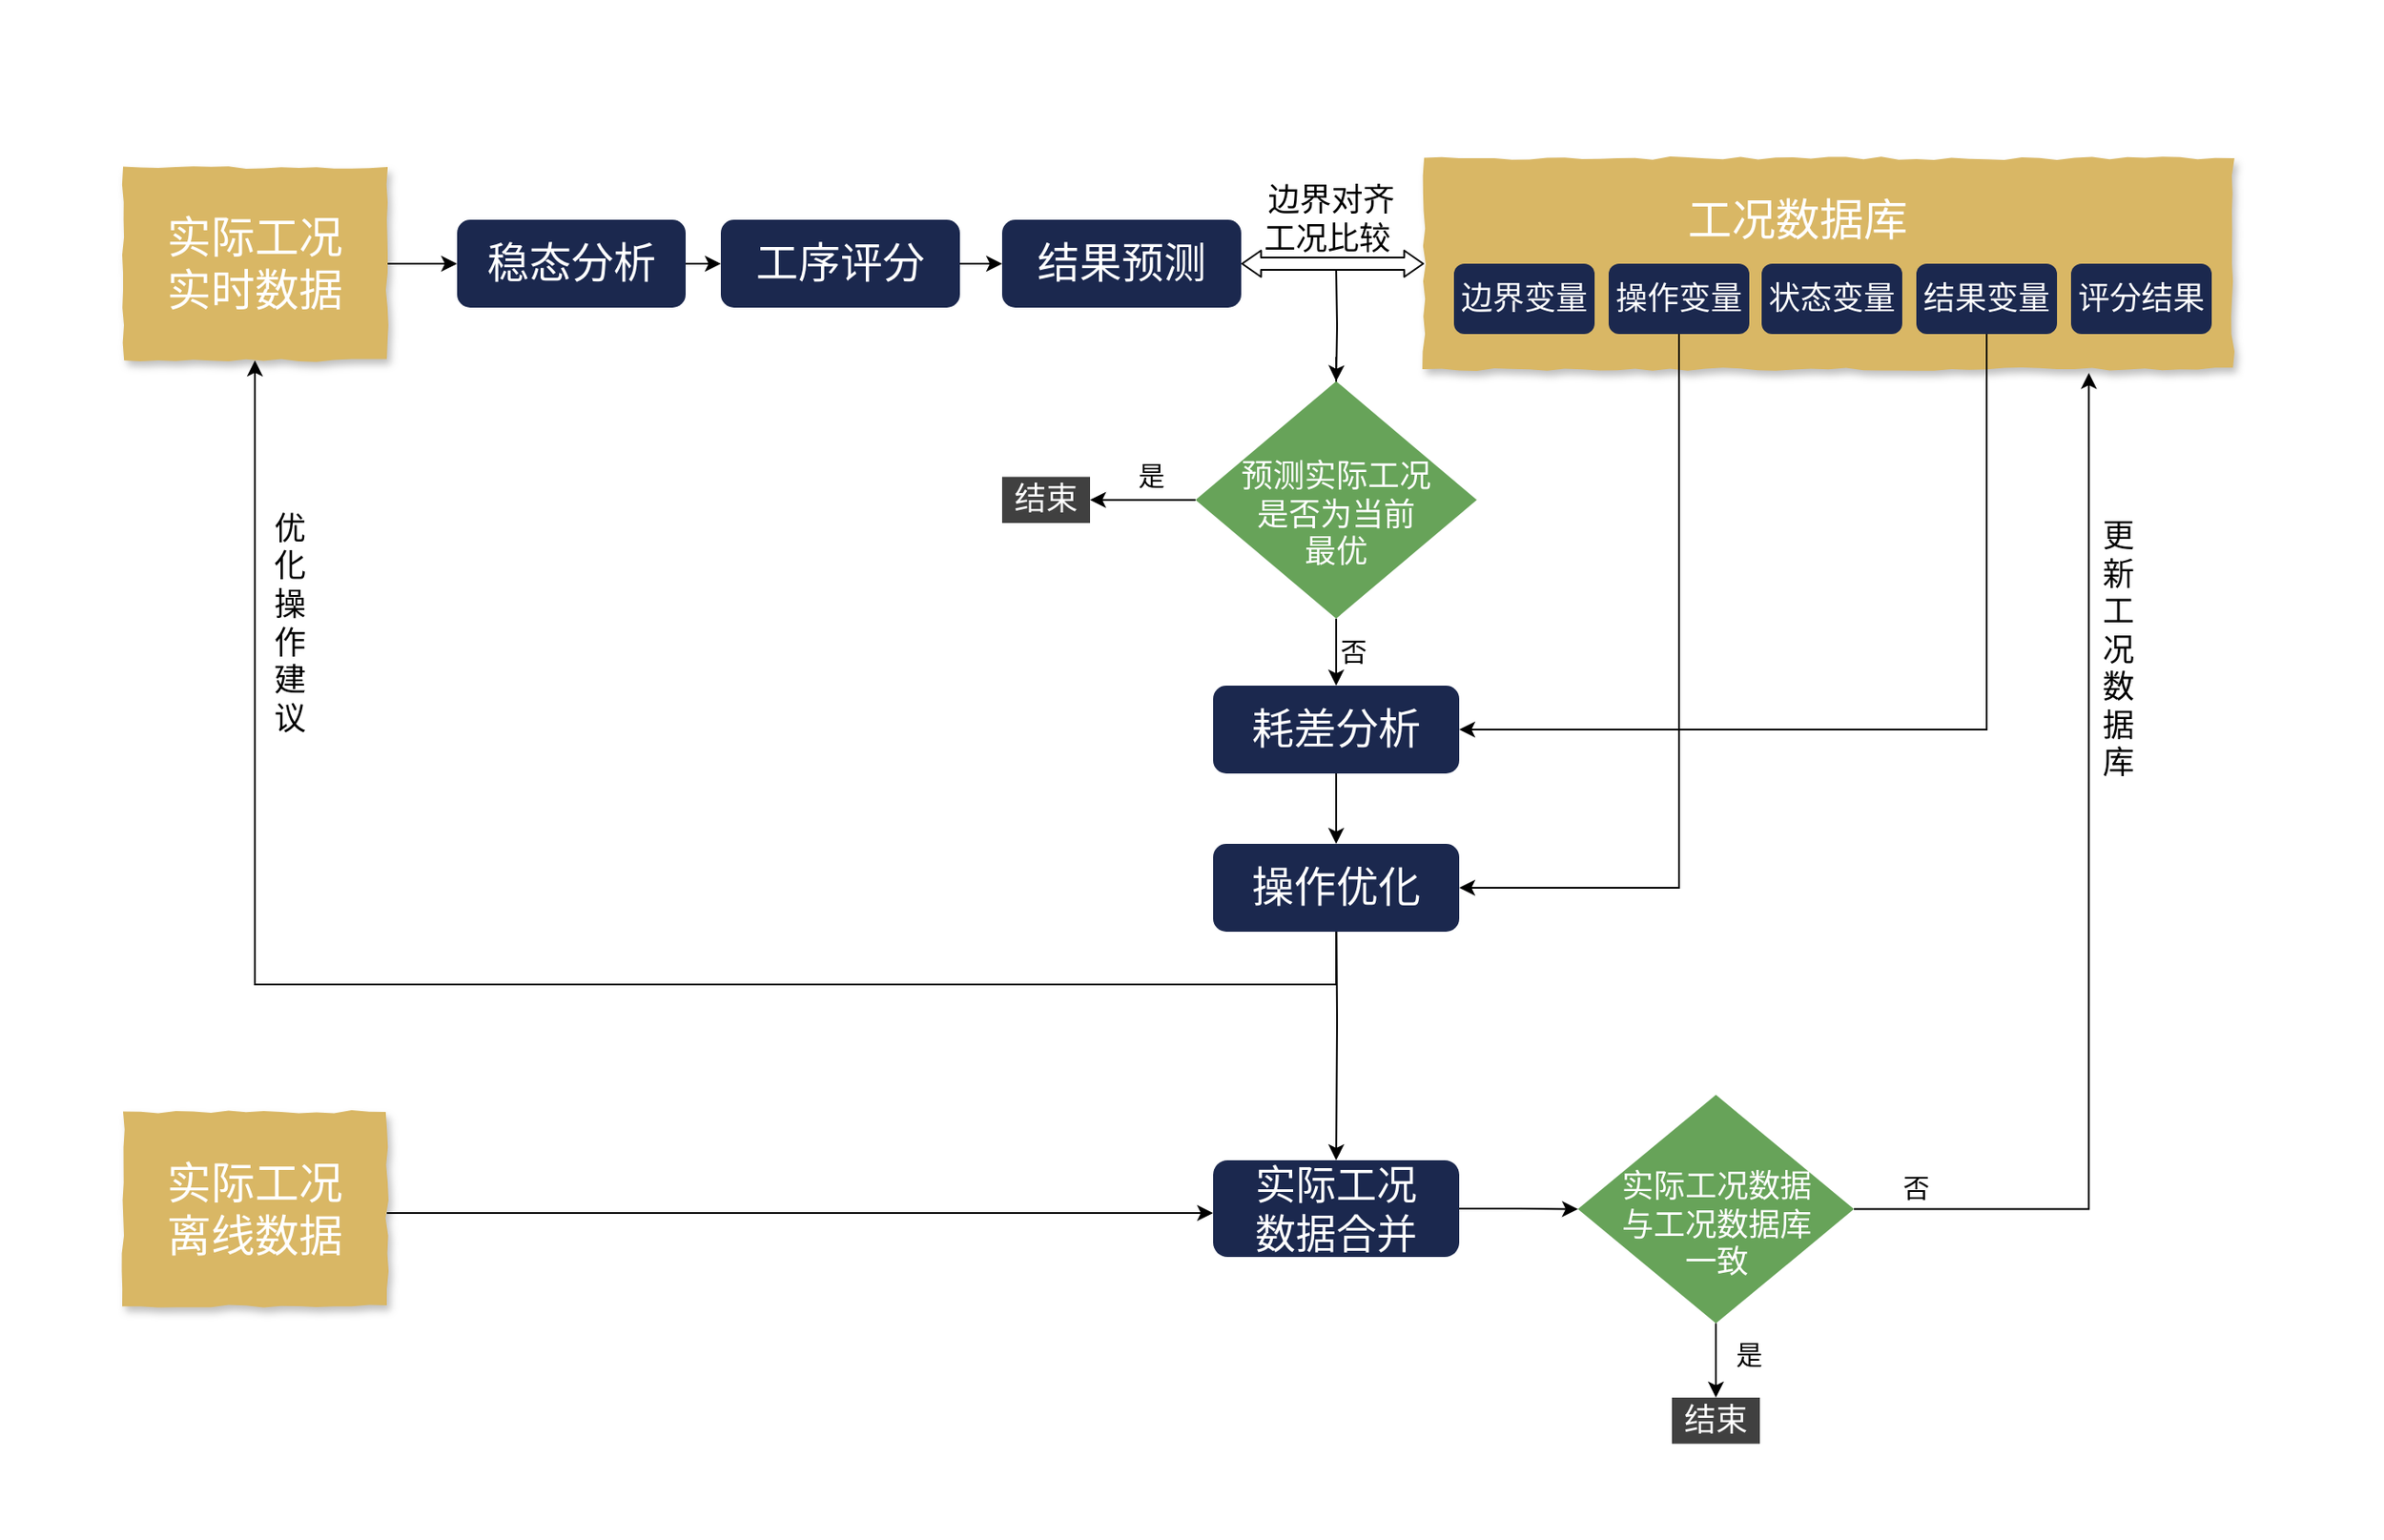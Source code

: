 <mxfile version="13.0.3" type="device"><diagram id="C5RBs43oDa-KdzZeNtuy" name="Page-1"><mxGraphModel dx="2395" dy="904" grid="1" gridSize="10" guides="1" tooltips="1" connect="1" arrows="1" fold="1" page="1" pageScale="1" pageWidth="827" pageHeight="1169" math="0" shadow="0" extFonts="Kaiti^https://fonts.googleapis.com/css?family=Kaiti"><root><mxCell id="WIyWlLk6GJQsqaUBKTNV-0"/><mxCell id="WIyWlLk6GJQsqaUBKTNV-1" parent="WIyWlLk6GJQsqaUBKTNV-0"/><mxCell id="TQ1zJnq8kyIjXABRO3Ba-93" value="" style="rounded=0;whiteSpace=wrap;html=1;shadow=0;comic=0;fontFamily=Kaiti;strokeColor=none;" parent="WIyWlLk6GJQsqaUBKTNV-1" vertex="1"><mxGeometry x="-80" y="160" width="1355" height="875" as="geometry"/></mxCell><mxCell id="TQ1zJnq8kyIjXABRO3Ba-40" value="" style="rounded=0;whiteSpace=wrap;html=1;shadow=1;comic=1;strokeColor=none;fillColor=#D9B765;fontColor=#FFFFFF;fontFamily=Kaiti;" parent="WIyWlLk6GJQsqaUBKTNV-1" vertex="1"><mxGeometry x="730" y="250" width="460" height="120" as="geometry"/></mxCell><mxCell id="uzmehoACA-GViYxj4MPH-24" style="edgeStyle=orthogonalEdgeStyle;rounded=0;orthogonalLoop=1;jettySize=auto;html=1;exitX=1;exitY=0.5;exitDx=0;exitDy=0;entryX=0;entryY=0.5;entryDx=0;entryDy=0;fontFamily=Kaiti;" edge="1" parent="WIyWlLk6GJQsqaUBKTNV-1" source="TQ1zJnq8kyIjXABRO3Ba-1" target="TQ1zJnq8kyIjXABRO3Ba-3"><mxGeometry relative="1" as="geometry"/></mxCell><mxCell id="TQ1zJnq8kyIjXABRO3Ba-1" value="&lt;font color=&quot;#ffffff&quot; style=&quot;font-size: 24px&quot;&gt;稳态分析&lt;/font&gt;" style="rounded=1;whiteSpace=wrap;html=1;fontSize=12;glass=0;strokeWidth=1;shadow=0;fillColor=#1B284E;strokeColor=none;fontFamily=Kaiti;" parent="WIyWlLk6GJQsqaUBKTNV-1" vertex="1"><mxGeometry x="180" y="285" width="130" height="50" as="geometry"/></mxCell><mxCell id="uzmehoACA-GViYxj4MPH-22" style="edgeStyle=orthogonalEdgeStyle;rounded=0;orthogonalLoop=1;jettySize=auto;html=1;exitX=1;exitY=0.5;exitDx=0;exitDy=0;fontFamily=Kaiti;entryX=0;entryY=0.5;entryDx=0;entryDy=0;" edge="1" parent="WIyWlLk6GJQsqaUBKTNV-1" source="TQ1zJnq8kyIjXABRO3Ba-3"><mxGeometry relative="1" as="geometry"><mxPoint x="490" y="310" as="targetPoint"/></mxGeometry></mxCell><mxCell id="TQ1zJnq8kyIjXABRO3Ba-3" value="&lt;font color=&quot;#ffffff&quot; style=&quot;font-size: 24px&quot;&gt;工序评分&lt;/font&gt;" style="rounded=1;whiteSpace=wrap;html=1;fontSize=12;glass=0;strokeWidth=1;shadow=0;fillColor=#1B284E;strokeColor=none;fontFamily=Kaiti;" parent="WIyWlLk6GJQsqaUBKTNV-1" vertex="1"><mxGeometry x="330" y="285" width="136" height="50" as="geometry"/></mxCell><mxCell id="TQ1zJnq8kyIjXABRO3Ba-7" value="&lt;font color=&quot;#ffffff&quot; style=&quot;font-size: 18px&quot;&gt;边界变量&lt;/font&gt;" style="rounded=1;whiteSpace=wrap;html=1;fontSize=12;glass=0;strokeWidth=1;shadow=0;strokeColor=none;fillColor=#1B284E;fontFamily=Kaiti;" parent="WIyWlLk6GJQsqaUBKTNV-1" vertex="1"><mxGeometry x="747" y="310" width="80" height="40" as="geometry"/></mxCell><mxCell id="TQ1zJnq8kyIjXABRO3Ba-8" value="&lt;font color=&quot;#ffffff&quot; style=&quot;font-size: 18px&quot;&gt;操作变量&lt;/font&gt;" style="rounded=1;whiteSpace=wrap;html=1;fontSize=12;glass=0;strokeWidth=1;shadow=0;fillColor=#1B284E;strokeColor=none;fontFamily=Kaiti;" parent="WIyWlLk6GJQsqaUBKTNV-1" vertex="1"><mxGeometry x="835" y="310" width="80" height="40" as="geometry"/></mxCell><mxCell id="uzmehoACA-GViYxj4MPH-16" style="edgeStyle=orthogonalEdgeStyle;rounded=0;orthogonalLoop=1;jettySize=auto;html=1;exitX=0.5;exitY=1;exitDx=0;exitDy=0;fontFamily=Kaiti;entryX=1;entryY=0.5;entryDx=0;entryDy=0;" edge="1" parent="WIyWlLk6GJQsqaUBKTNV-1" source="uzmehoACA-GViYxj4MPH-25" target="TQ1zJnq8kyIjXABRO3Ba-36"><mxGeometry relative="1" as="geometry"/></mxCell><mxCell id="TQ1zJnq8kyIjXABRO3Ba-9" value="&lt;font color=&quot;#ffffff&quot; style=&quot;font-size: 18px&quot;&gt;状态变量&lt;/font&gt;" style="rounded=1;whiteSpace=wrap;html=1;fontSize=12;glass=0;strokeWidth=1;shadow=0;fillColor=#1B284E;strokeColor=none;fontFamily=Kaiti;" parent="WIyWlLk6GJQsqaUBKTNV-1" vertex="1"><mxGeometry x="922" y="310" width="80" height="40" as="geometry"/></mxCell><mxCell id="TQ1zJnq8kyIjXABRO3Ba-10" value="&lt;font color=&quot;#ffffff&quot; style=&quot;font-size: 18px&quot;&gt;评分结果&lt;/font&gt;" style="rounded=1;whiteSpace=wrap;html=1;fontSize=12;glass=0;strokeWidth=1;shadow=0;fillColor=#1B284E;strokeColor=none;fontFamily=Kaiti;" parent="WIyWlLk6GJQsqaUBKTNV-1" vertex="1"><mxGeometry x="1098" y="310" width="80" height="40" as="geometry"/></mxCell><mxCell id="TQ1zJnq8kyIjXABRO3Ba-11" value="" style="shape=flexArrow;endArrow=classic;startArrow=classic;html=1;startWidth=7;startSize=3.26;endWidth=7;endSize=3.26;width=7;fontFamily=Kaiti;exitX=1;exitY=0.5;exitDx=0;exitDy=0;" parent="WIyWlLk6GJQsqaUBKTNV-1" edge="1" source="uzmehoACA-GViYxj4MPH-27"><mxGeometry width="50" height="50" relative="1" as="geometry"><mxPoint x="630" y="310" as="sourcePoint"/><mxPoint x="730" y="310" as="targetPoint"/></mxGeometry></mxCell><mxCell id="uzmehoACA-GViYxj4MPH-0" value="" style="edgeStyle=orthogonalEdgeStyle;rounded=0;orthogonalLoop=1;jettySize=auto;html=1;fontFamily=Kaiti;" edge="1" parent="WIyWlLk6GJQsqaUBKTNV-1" source="TQ1zJnq8kyIjXABRO3Ba-15" target="TQ1zJnq8kyIjXABRO3Ba-36"><mxGeometry relative="1" as="geometry"/></mxCell><mxCell id="TQ1zJnq8kyIjXABRO3Ba-23" value="&lt;font style=&quot;font-size: 18px&quot;&gt;&amp;nbsp;边界对齐工况比较&lt;/font&gt;" style="text;html=1;strokeColor=none;fillColor=none;align=center;verticalAlign=middle;whiteSpace=wrap;rounded=0;fontFamily=Kaiti;" parent="WIyWlLk6GJQsqaUBKTNV-1" vertex="1"><mxGeometry x="630" y="260" width="90" height="50" as="geometry"/></mxCell><mxCell id="TQ1zJnq8kyIjXABRO3Ba-29" value="&lt;font color=&quot;#ffffff&quot; style=&quot;font-size: 18px&quot;&gt;结束&lt;/font&gt;" style="rounded=0;whiteSpace=wrap;html=1;fillColor=#404040;strokeColor=none;fontFamily=Kaiti;" parent="WIyWlLk6GJQsqaUBKTNV-1" vertex="1"><mxGeometry x="490" y="431.24" width="50" height="26.25" as="geometry"/></mxCell><mxCell id="TQ1zJnq8kyIjXABRO3Ba-31" value="&lt;font style=&quot;font-size: 15px&quot;&gt;是&lt;/font&gt;" style="text;html=1;strokeColor=none;fillColor=none;align=center;verticalAlign=middle;whiteSpace=wrap;rounded=0;fontFamily=Kaiti;" parent="WIyWlLk6GJQsqaUBKTNV-1" vertex="1"><mxGeometry x="555" y="420" width="40" height="20" as="geometry"/></mxCell><mxCell id="TQ1zJnq8kyIjXABRO3Ba-33" value="&lt;font style=&quot;font-size: 15px&quot;&gt;否&lt;/font&gt;" style="text;html=1;strokeColor=none;fillColor=none;align=center;verticalAlign=middle;whiteSpace=wrap;rounded=0;fontFamily=Kaiti;" parent="WIyWlLk6GJQsqaUBKTNV-1" vertex="1"><mxGeometry x="670" y="520" width="40" height="20" as="geometry"/></mxCell><mxCell id="TQ1zJnq8kyIjXABRO3Ba-36" value="&lt;font color=&quot;#ffffff&quot; style=&quot;font-size: 24px&quot;&gt;耗差分析&lt;/font&gt;" style="rounded=1;whiteSpace=wrap;html=1;fontSize=12;glass=0;strokeWidth=1;shadow=0;fillColor=#1B284E;strokeColor=none;fontFamily=Kaiti;" parent="WIyWlLk6GJQsqaUBKTNV-1" vertex="1"><mxGeometry x="610" y="550" width="140" height="50" as="geometry"/></mxCell><mxCell id="TQ1zJnq8kyIjXABRO3Ba-90" style="edgeStyle=orthogonalEdgeStyle;rounded=0;orthogonalLoop=1;jettySize=auto;html=1;strokeColor=#000000;fontFamily=Kaiti;entryX=0.5;entryY=0;entryDx=0;entryDy=0;" parent="WIyWlLk6GJQsqaUBKTNV-1" edge="1" target="TQ1zJnq8kyIjXABRO3Ba-44"><mxGeometry relative="1" as="geometry"><mxPoint x="680" y="740" as="targetPoint"/><mxPoint x="680" y="660" as="sourcePoint"/></mxGeometry></mxCell><mxCell id="uzmehoACA-GViYxj4MPH-37" value="" style="edgeStyle=orthogonalEdgeStyle;rounded=0;orthogonalLoop=1;jettySize=auto;html=1;strokeColor=#000000;fontFamily=Kaiti;" edge="1" parent="WIyWlLk6GJQsqaUBKTNV-1" source="TQ1zJnq8kyIjXABRO3Ba-44" target="TQ1zJnq8kyIjXABRO3Ba-51"><mxGeometry relative="1" as="geometry"/></mxCell><mxCell id="TQ1zJnq8kyIjXABRO3Ba-44" value="&lt;font color=&quot;#ffffff&quot; style=&quot;font-size: 23px&quot;&gt;实际工况&lt;br&gt;数据合并&lt;/font&gt;" style="rounded=1;whiteSpace=wrap;html=1;fontSize=12;glass=0;strokeWidth=1;shadow=0;fillColor=#1B284E;strokeColor=none;fontFamily=Kaiti;" parent="WIyWlLk6GJQsqaUBKTNV-1" vertex="1"><mxGeometry x="610" y="820" width="140" height="55" as="geometry"/></mxCell><mxCell id="TQ1zJnq8kyIjXABRO3Ba-89" style="edgeStyle=orthogonalEdgeStyle;rounded=0;orthogonalLoop=1;jettySize=auto;html=1;strokeColor=#000000;fontFamily=Kaiti;entryX=0.5;entryY=1;entryDx=0;entryDy=0;" parent="WIyWlLk6GJQsqaUBKTNV-1" edge="1" target="TQ1zJnq8kyIjXABRO3Ba-39"><mxGeometry relative="1" as="geometry"><mxPoint x="680" y="680" as="targetPoint"/><Array as="points"><mxPoint x="680" y="720"/><mxPoint x="65" y="720"/></Array><mxPoint x="680" y="690" as="sourcePoint"/></mxGeometry></mxCell><mxCell id="uzmehoACA-GViYxj4MPH-17" value="" style="edgeStyle=orthogonalEdgeStyle;rounded=0;orthogonalLoop=1;jettySize=auto;html=1;fontFamily=Kaiti;" edge="1" parent="WIyWlLk6GJQsqaUBKTNV-1" source="TQ1zJnq8kyIjXABRO3Ba-39" target="TQ1zJnq8kyIjXABRO3Ba-1"><mxGeometry relative="1" as="geometry"/></mxCell><mxCell id="TQ1zJnq8kyIjXABRO3Ba-39" value="&lt;font style=&quot;font-size: 25px&quot; color=&quot;#ffffff&quot;&gt;实际工况&lt;br&gt;实时数据&lt;/font&gt;" style="rounded=0;whiteSpace=wrap;html=1;shadow=1;comic=1;fillColor=#D9B765;strokeColor=none;fontFamily=Kaiti;FType=g;" parent="WIyWlLk6GJQsqaUBKTNV-1" vertex="1"><mxGeometry x="-10" y="255" width="150" height="110" as="geometry"/></mxCell><mxCell id="TQ1zJnq8kyIjXABRO3Ba-41" value="&lt;font color=&quot;#ffffff&quot; style=&quot;font-size: 25px&quot;&gt;工况数据库&lt;/font&gt;" style="text;html=1;strokeColor=none;fillColor=none;align=center;verticalAlign=middle;whiteSpace=wrap;rounded=0;shadow=1;comic=1;fontFamily=Kaiti;" parent="WIyWlLk6GJQsqaUBKTNV-1" vertex="1"><mxGeometry x="855" y="270" width="175" height="30" as="geometry"/></mxCell><mxCell id="uzmehoACA-GViYxj4MPH-20" value="" style="edgeStyle=orthogonalEdgeStyle;rounded=0;orthogonalLoop=1;jettySize=auto;html=1;fontFamily=Kaiti;" edge="1" parent="WIyWlLk6GJQsqaUBKTNV-1" source="TQ1zJnq8kyIjXABRO3Ba-48" target="TQ1zJnq8kyIjXABRO3Ba-44"><mxGeometry relative="1" as="geometry"><mxPoint x="220" y="857.19" as="targetPoint"/><Array as="points"><mxPoint x="500" y="850"/><mxPoint x="500" y="850"/></Array></mxGeometry></mxCell><mxCell id="TQ1zJnq8kyIjXABRO3Ba-48" value="&lt;font style=&quot;font-size: 25px&quot; color=&quot;#ffffff&quot;&gt;实际工况&lt;br&gt;离线数据&lt;/font&gt;" style="rounded=0;whiteSpace=wrap;html=1;shadow=1;comic=1;fillColor=#D9B765;strokeColor=none;fontFamily=Kaiti;" parent="WIyWlLk6GJQsqaUBKTNV-1" vertex="1"><mxGeometry x="-10" y="792.5" width="150" height="110.62" as="geometry"/></mxCell><mxCell id="TQ1zJnq8kyIjXABRO3Ba-52" style="edgeStyle=orthogonalEdgeStyle;rounded=0;orthogonalLoop=1;jettySize=auto;html=1;entryX=0.822;entryY=1.018;entryDx=0;entryDy=0;entryPerimeter=0;exitX=1;exitY=0.5;exitDx=0;exitDy=0;fontFamily=Kaiti;" parent="WIyWlLk6GJQsqaUBKTNV-1" source="TQ1zJnq8kyIjXABRO3Ba-51" target="TQ1zJnq8kyIjXABRO3Ba-40" edge="1"><mxGeometry relative="1" as="geometry"><mxPoint x="1050" y="700" as="targetPoint"/></mxGeometry></mxCell><mxCell id="TQ1zJnq8kyIjXABRO3Ba-51" value="&lt;font color=&quot;#ffffff&quot; style=&quot;font-size: 18px&quot;&gt;&lt;br&gt;实际工况数据&lt;br&gt;与工况数据库&lt;br&gt;一致&lt;/font&gt;" style="rhombus;whiteSpace=wrap;html=1;shadow=0;fontFamily=Kaiti;fontSize=12;align=center;strokeWidth=1;spacing=6;spacingTop=-4;fillColor=#67a359;strokeColor=none;" parent="WIyWlLk6GJQsqaUBKTNV-1" vertex="1"><mxGeometry x="817.5" y="782.81" width="157" height="130" as="geometry"/></mxCell><mxCell id="TQ1zJnq8kyIjXABRO3Ba-53" value="&lt;font style=&quot;font-size: 18px&quot;&gt;更新工况数据库&lt;/font&gt;" style="text;html=1;strokeColor=none;fillColor=none;align=center;verticalAlign=middle;whiteSpace=wrap;rounded=0;shadow=1;comic=1;fontFamily=Kaiti;" parent="WIyWlLk6GJQsqaUBKTNV-1" vertex="1"><mxGeometry x="1110" y="470" width="30" height="120" as="geometry"/></mxCell><mxCell id="TQ1zJnq8kyIjXABRO3Ba-55" value="&lt;font style=&quot;font-size: 15px&quot;&gt;否&lt;/font&gt;" style="text;html=1;strokeColor=none;fillColor=none;align=center;verticalAlign=middle;whiteSpace=wrap;rounded=0;fontFamily=Kaiti;" parent="WIyWlLk6GJQsqaUBKTNV-1" vertex="1"><mxGeometry x="990" y="825" width="40" height="20" as="geometry"/></mxCell><mxCell id="TQ1zJnq8kyIjXABRO3Ba-57" value="" style="endArrow=classic;html=1;exitX=0.5;exitY=1;exitDx=0;exitDy=0;entryX=0.5;entryY=0;entryDx=0;entryDy=0;fontFamily=Kaiti;" parent="WIyWlLk6GJQsqaUBKTNV-1" source="TQ1zJnq8kyIjXABRO3Ba-51" target="TQ1zJnq8kyIjXABRO3Ba-58" edge="1"><mxGeometry width="50" height="50" relative="1" as="geometry"><mxPoint x="906" y="861.5" as="sourcePoint"/><mxPoint x="866" y="861.5" as="targetPoint"/></mxGeometry></mxCell><mxCell id="TQ1zJnq8kyIjXABRO3Ba-58" value="&lt;font color=&quot;#ffffff&quot; style=&quot;font-size: 18px&quot;&gt;结束&lt;/font&gt;" style="rounded=0;whiteSpace=wrap;html=1;fillColor=#404040;strokeColor=none;fontFamily=Kaiti;" parent="WIyWlLk6GJQsqaUBKTNV-1" vertex="1"><mxGeometry x="871" y="955" width="50" height="26.25" as="geometry"/></mxCell><mxCell id="TQ1zJnq8kyIjXABRO3Ba-59" value="&lt;font style=&quot;font-size: 15px&quot;&gt;是&lt;/font&gt;" style="text;html=1;strokeColor=none;fillColor=none;align=center;verticalAlign=middle;whiteSpace=wrap;rounded=0;fontFamily=Kaiti;" parent="WIyWlLk6GJQsqaUBKTNV-1" vertex="1"><mxGeometry x="895" y="920" width="40" height="20" as="geometry"/></mxCell><mxCell id="TQ1zJnq8kyIjXABRO3Ba-74" value="&lt;font style=&quot;font-size: 18px&quot;&gt;优化操作建议&lt;/font&gt;" style="text;html=1;strokeColor=none;fillColor=none;align=center;verticalAlign=middle;whiteSpace=wrap;rounded=0;shadow=1;comic=1;fontFamily=Kaiti;" parent="WIyWlLk6GJQsqaUBKTNV-1" vertex="1"><mxGeometry x="70" y="420" width="30" height="190" as="geometry"/></mxCell><mxCell id="TQ1zJnq8kyIjXABRO3Ba-85" value="" style="edgeStyle=orthogonalEdgeStyle;rounded=0;orthogonalLoop=1;jettySize=auto;html=1;fontFamily=Kaiti;" parent="WIyWlLk6GJQsqaUBKTNV-1" edge="1" source="TQ1zJnq8kyIjXABRO3Ba-15"><mxGeometry relative="1" as="geometry"><mxPoint x="680" y="313" as="sourcePoint"/><mxPoint x="680" y="403" as="targetPoint"/><Array as="points"><mxPoint x="680.5" y="363"/><mxPoint x="680.5" y="363"/></Array></mxGeometry></mxCell><mxCell id="uzmehoACA-GViYxj4MPH-4" value="" style="edgeStyle=orthogonalEdgeStyle;rounded=0;orthogonalLoop=1;jettySize=auto;html=1;fontFamily=Kaiti;" edge="1" parent="WIyWlLk6GJQsqaUBKTNV-1" source="TQ1zJnq8kyIjXABRO3Ba-15" target="TQ1zJnq8kyIjXABRO3Ba-29"><mxGeometry relative="1" as="geometry"/></mxCell><mxCell id="TQ1zJnq8kyIjXABRO3Ba-15" value="&lt;font color=&quot;#ffffff&quot; style=&quot;font-size: 18px&quot;&gt;&lt;br&gt;预测实际工况&lt;br&gt;是否为当前&lt;br&gt;最优&lt;/font&gt;" style="rhombus;whiteSpace=wrap;html=1;shadow=0;fontFamily=Kaiti;fontSize=12;align=center;strokeWidth=1;spacing=6;spacingTop=-4;strokeColor=none;fillColor=#67A359;" parent="WIyWlLk6GJQsqaUBKTNV-1" vertex="1"><mxGeometry x="600" y="376.87" width="160" height="135" as="geometry"/></mxCell><mxCell id="uzmehoACA-GViYxj4MPH-1" value="" style="edgeStyle=orthogonalEdgeStyle;rounded=0;orthogonalLoop=1;jettySize=auto;html=1;fontFamily=Kaiti;" edge="1" parent="WIyWlLk6GJQsqaUBKTNV-1" target="TQ1zJnq8kyIjXABRO3Ba-15"><mxGeometry relative="1" as="geometry"><mxPoint x="680" y="313" as="sourcePoint"/><mxPoint x="680" y="403" as="targetPoint"/><Array as="points"/></mxGeometry></mxCell><mxCell id="uzmehoACA-GViYxj4MPH-13" value="&lt;font color=&quot;#ffffff&quot; style=&quot;font-size: 24px&quot;&gt;操作优化&lt;/font&gt;" style="rounded=1;whiteSpace=wrap;html=1;fontSize=12;glass=0;strokeWidth=1;shadow=0;fillColor=#1B284E;strokeColor=none;fontFamily=Kaiti;" vertex="1" parent="WIyWlLk6GJQsqaUBKTNV-1"><mxGeometry x="610" y="640" width="140" height="50" as="geometry"/></mxCell><mxCell id="uzmehoACA-GViYxj4MPH-14" value="" style="endArrow=classic;html=1;fontFamily=Kaiti;exitX=0.5;exitY=1;exitDx=0;exitDy=0;" edge="1" parent="WIyWlLk6GJQsqaUBKTNV-1" source="TQ1zJnq8kyIjXABRO3Ba-36" target="uzmehoACA-GViYxj4MPH-13"><mxGeometry width="50" height="50" relative="1" as="geometry"><mxPoint x="610" y="590" as="sourcePoint"/><mxPoint x="660" y="540" as="targetPoint"/></mxGeometry></mxCell><mxCell id="uzmehoACA-GViYxj4MPH-25" value="&lt;font color=&quot;#ffffff&quot; style=&quot;font-size: 18px&quot;&gt;结果变量&lt;/font&gt;" style="rounded=1;whiteSpace=wrap;html=1;fontSize=12;glass=0;strokeWidth=1;shadow=0;fillColor=#1B284E;strokeColor=none;fontFamily=Kaiti;" vertex="1" parent="WIyWlLk6GJQsqaUBKTNV-1"><mxGeometry x="1010" y="310" width="80" height="40" as="geometry"/></mxCell><mxCell id="uzmehoACA-GViYxj4MPH-27" value="&lt;font color=&quot;#ffffff&quot; style=&quot;font-size: 24px&quot;&gt;结果预测&lt;/font&gt;" style="rounded=1;whiteSpace=wrap;html=1;fontSize=12;glass=0;strokeWidth=1;shadow=0;fillColor=#1B284E;strokeColor=none;fontFamily=Kaiti;" vertex="1" parent="WIyWlLk6GJQsqaUBKTNV-1"><mxGeometry x="490" y="285" width="136" height="50" as="geometry"/></mxCell><mxCell id="uzmehoACA-GViYxj4MPH-28" style="edgeStyle=orthogonalEdgeStyle;rounded=0;orthogonalLoop=1;jettySize=auto;html=1;fontFamily=Kaiti;entryX=1;entryY=0.5;entryDx=0;entryDy=0;exitX=0.5;exitY=1;exitDx=0;exitDy=0;" edge="1" parent="WIyWlLk6GJQsqaUBKTNV-1" source="TQ1zJnq8kyIjXABRO3Ba-8" target="uzmehoACA-GViYxj4MPH-13"><mxGeometry relative="1" as="geometry"><mxPoint x="1045" y="360" as="sourcePoint"/><mxPoint x="760" y="585" as="targetPoint"/></mxGeometry></mxCell></root></mxGraphModel></diagram></mxfile>